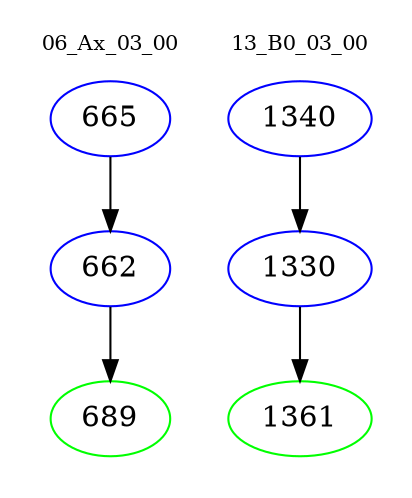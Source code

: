 digraph{
subgraph cluster_0 {
color = white
label = "06_Ax_03_00";
fontsize=10;
T0_665 [label="665", color="blue"]
T0_665 -> T0_662 [color="black"]
T0_662 [label="662", color="blue"]
T0_662 -> T0_689 [color="black"]
T0_689 [label="689", color="green"]
}
subgraph cluster_1 {
color = white
label = "13_B0_03_00";
fontsize=10;
T1_1340 [label="1340", color="blue"]
T1_1340 -> T1_1330 [color="black"]
T1_1330 [label="1330", color="blue"]
T1_1330 -> T1_1361 [color="black"]
T1_1361 [label="1361", color="green"]
}
}
